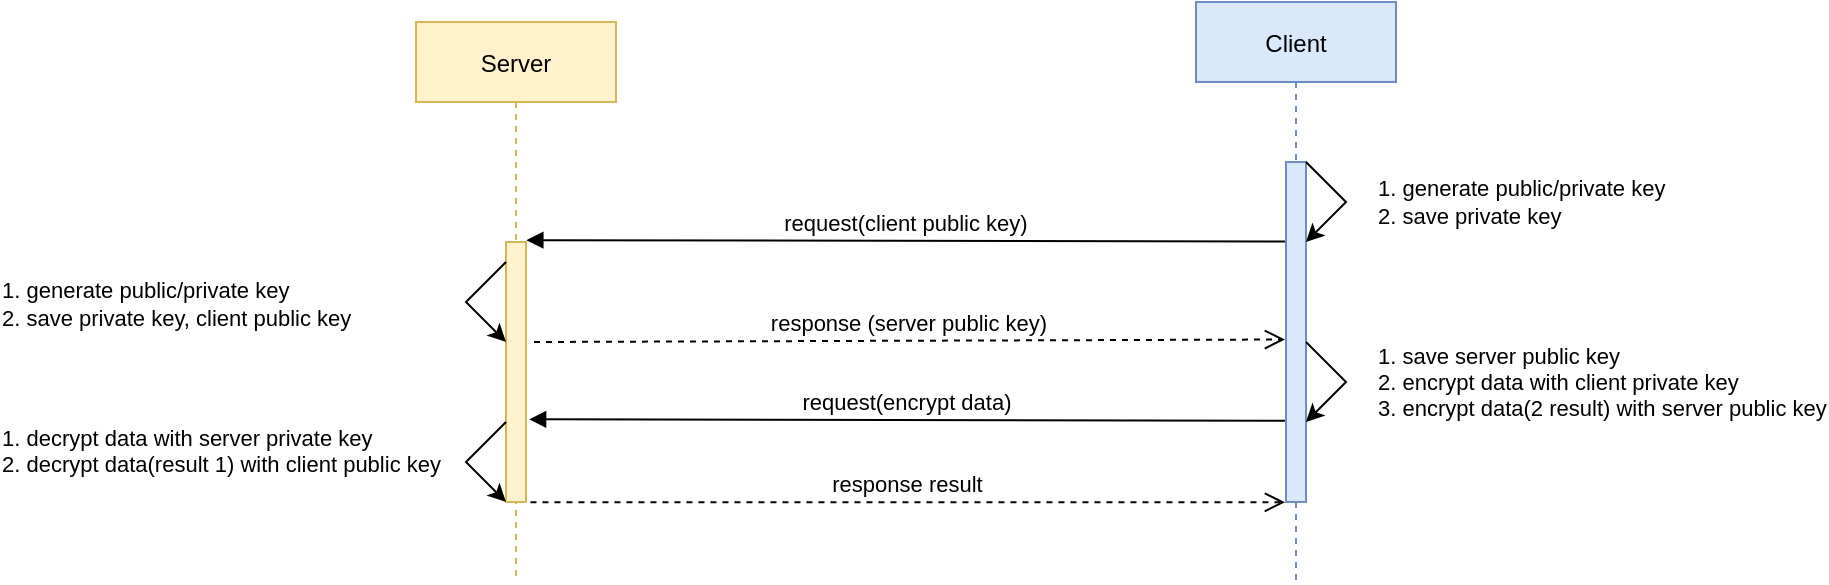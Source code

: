 <mxfile version="15.7.0" type="github">
  <diagram id="kgpKYQtTHZ0yAKxKKP6v" name="Page-1">
    <mxGraphModel dx="981" dy="553" grid="1" gridSize="10" guides="1" tooltips="1" connect="1" arrows="1" fold="1" page="1" pageScale="1" pageWidth="2339" pageHeight="3300" math="0" shadow="0">
      <root>
        <mxCell id="0" />
        <mxCell id="1" parent="0" />
        <mxCell id="FGZw0jKBI7hrl-vJfX9z-1" value="Server" style="shape=umlLifeline;perimeter=lifelinePerimeter;container=1;collapsible=0;recursiveResize=0;rounded=0;shadow=0;strokeWidth=1;labelBackgroundColor=none;fillColor=#fff2cc;strokeColor=#d6b656;" vertex="1" parent="1">
          <mxGeometry x="259" y="80" width="100" height="280" as="geometry" />
        </mxCell>
        <mxCell id="FGZw0jKBI7hrl-vJfX9z-2" value="" style="points=[];perimeter=orthogonalPerimeter;rounded=0;shadow=0;strokeWidth=1;fillColor=#fff2cc;strokeColor=#d6b656;" vertex="1" parent="FGZw0jKBI7hrl-vJfX9z-1">
          <mxGeometry x="45" y="110" width="10" height="130" as="geometry" />
        </mxCell>
        <mxCell id="FGZw0jKBI7hrl-vJfX9z-4" value="1. decrypt data with server private key&lt;br&gt;2. decrypt data(result 1) with client public key&amp;nbsp;&lt;br&gt;&amp;nbsp;" style="endArrow=classic;html=1;rounded=0;align=left;" edge="1" parent="FGZw0jKBI7hrl-vJfX9z-1">
          <mxGeometry y="-234" width="50" height="50" relative="1" as="geometry">
            <mxPoint x="45" y="200" as="sourcePoint" />
            <mxPoint x="45" y="240" as="targetPoint" />
            <Array as="points">
              <mxPoint x="25" y="220" />
            </Array>
            <mxPoint x="-69" y="-165" as="offset" />
          </mxGeometry>
        </mxCell>
        <mxCell id="FGZw0jKBI7hrl-vJfX9z-13" value="1. generate&amp;nbsp;public/private key&lt;br&gt;2. save private key, client public key" style="endArrow=classic;html=1;rounded=0;align=left;" edge="1" parent="FGZw0jKBI7hrl-vJfX9z-1">
          <mxGeometry y="-234" width="50" height="50" relative="1" as="geometry">
            <mxPoint x="45" y="120" as="sourcePoint" />
            <mxPoint x="45" y="160" as="targetPoint" />
            <Array as="points">
              <mxPoint x="25" y="140" />
            </Array>
            <mxPoint x="-69" y="-165" as="offset" />
          </mxGeometry>
        </mxCell>
        <mxCell id="FGZw0jKBI7hrl-vJfX9z-5" value="Client" style="shape=umlLifeline;perimeter=lifelinePerimeter;container=1;collapsible=0;recursiveResize=0;rounded=0;shadow=0;strokeWidth=1;fillColor=#dae8fc;strokeColor=#6c8ebf;" vertex="1" parent="1">
          <mxGeometry x="649" y="70" width="100" height="290" as="geometry" />
        </mxCell>
        <mxCell id="FGZw0jKBI7hrl-vJfX9z-6" value="" style="points=[];perimeter=orthogonalPerimeter;rounded=0;shadow=0;strokeWidth=1;fillColor=#dae8fc;strokeColor=#6c8ebf;" vertex="1" parent="FGZw0jKBI7hrl-vJfX9z-5">
          <mxGeometry x="45" y="80" width="10" height="170" as="geometry" />
        </mxCell>
        <mxCell id="FGZw0jKBI7hrl-vJfX9z-7" value="1. save server public key&lt;br&gt;2. encrypt data with client private key&lt;br&gt;3. encrypt data(2 result) with server public key" style="endArrow=classic;html=1;rounded=0;align=left;" edge="1" parent="FGZw0jKBI7hrl-vJfX9z-5">
          <mxGeometry y="14" width="50" height="50" relative="1" as="geometry">
            <mxPoint x="55" y="170" as="sourcePoint" />
            <mxPoint x="55" y="210" as="targetPoint" />
            <Array as="points">
              <mxPoint x="75" y="190" />
            </Array>
            <mxPoint x="4" y="-10" as="offset" />
          </mxGeometry>
        </mxCell>
        <mxCell id="FGZw0jKBI7hrl-vJfX9z-12" value="1. generate public/private key&lt;br&gt;2. save private key" style="endArrow=classic;html=1;rounded=0;align=left;" edge="1" parent="FGZw0jKBI7hrl-vJfX9z-5">
          <mxGeometry y="14" width="50" height="50" relative="1" as="geometry">
            <mxPoint x="55" y="80" as="sourcePoint" />
            <mxPoint x="55" y="120" as="targetPoint" />
            <Array as="points">
              <mxPoint x="75" y="100" />
            </Array>
            <mxPoint x="4" y="-10" as="offset" />
          </mxGeometry>
        </mxCell>
        <mxCell id="FGZw0jKBI7hrl-vJfX9z-8" value="request(client public key)" style="verticalAlign=bottom;endArrow=block;shadow=0;strokeWidth=1;exitX=-0.052;exitY=0.234;exitDx=0;exitDy=0;exitPerimeter=0;entryX=1.017;entryY=-0.007;entryDx=0;entryDy=0;entryPerimeter=0;" edge="1" parent="1" source="FGZw0jKBI7hrl-vJfX9z-6" target="FGZw0jKBI7hrl-vJfX9z-2">
          <mxGeometry relative="1" as="geometry">
            <mxPoint x="688" y="190" as="sourcePoint" />
            <mxPoint x="310" y="190" as="targetPoint" />
          </mxGeometry>
        </mxCell>
        <mxCell id="FGZw0jKBI7hrl-vJfX9z-9" value="response (server public key)" style="verticalAlign=bottom;endArrow=open;dashed=1;endSize=8;shadow=0;strokeWidth=1;entryX=-0.052;entryY=0.522;entryDx=0;entryDy=0;entryPerimeter=0;" edge="1" parent="1" target="FGZw0jKBI7hrl-vJfX9z-6">
          <mxGeometry relative="1" as="geometry">
            <mxPoint x="690" y="240" as="targetPoint" />
            <mxPoint x="318" y="240" as="sourcePoint" />
          </mxGeometry>
        </mxCell>
        <mxCell id="FGZw0jKBI7hrl-vJfX9z-14" value="request(encrypt data)" style="verticalAlign=bottom;endArrow=block;shadow=0;strokeWidth=1;entryX=1.155;entryY=0.682;entryDx=0;entryDy=0;entryPerimeter=0;exitX=-0.052;exitY=0.761;exitDx=0;exitDy=0;exitPerimeter=0;" edge="1" parent="1" source="FGZw0jKBI7hrl-vJfX9z-6" target="FGZw0jKBI7hrl-vJfX9z-2">
          <mxGeometry relative="1" as="geometry">
            <mxPoint x="688" y="280" as="sourcePoint" />
            <mxPoint x="328" y="280" as="targetPoint" />
          </mxGeometry>
        </mxCell>
        <mxCell id="FGZw0jKBI7hrl-vJfX9z-16" value="response result" style="verticalAlign=bottom;endArrow=open;dashed=1;endSize=8;shadow=0;strokeWidth=1;exitX=1.224;exitY=1.001;exitDx=0;exitDy=0;exitPerimeter=0;entryX=-0.052;entryY=1.001;entryDx=0;entryDy=0;entryPerimeter=0;" edge="1" parent="1" source="FGZw0jKBI7hrl-vJfX9z-2" target="FGZw0jKBI7hrl-vJfX9z-6">
          <mxGeometry relative="1" as="geometry">
            <mxPoint x="702.88" y="320" as="targetPoint" />
            <mxPoint x="320" y="320" as="sourcePoint" />
          </mxGeometry>
        </mxCell>
      </root>
    </mxGraphModel>
  </diagram>
</mxfile>
